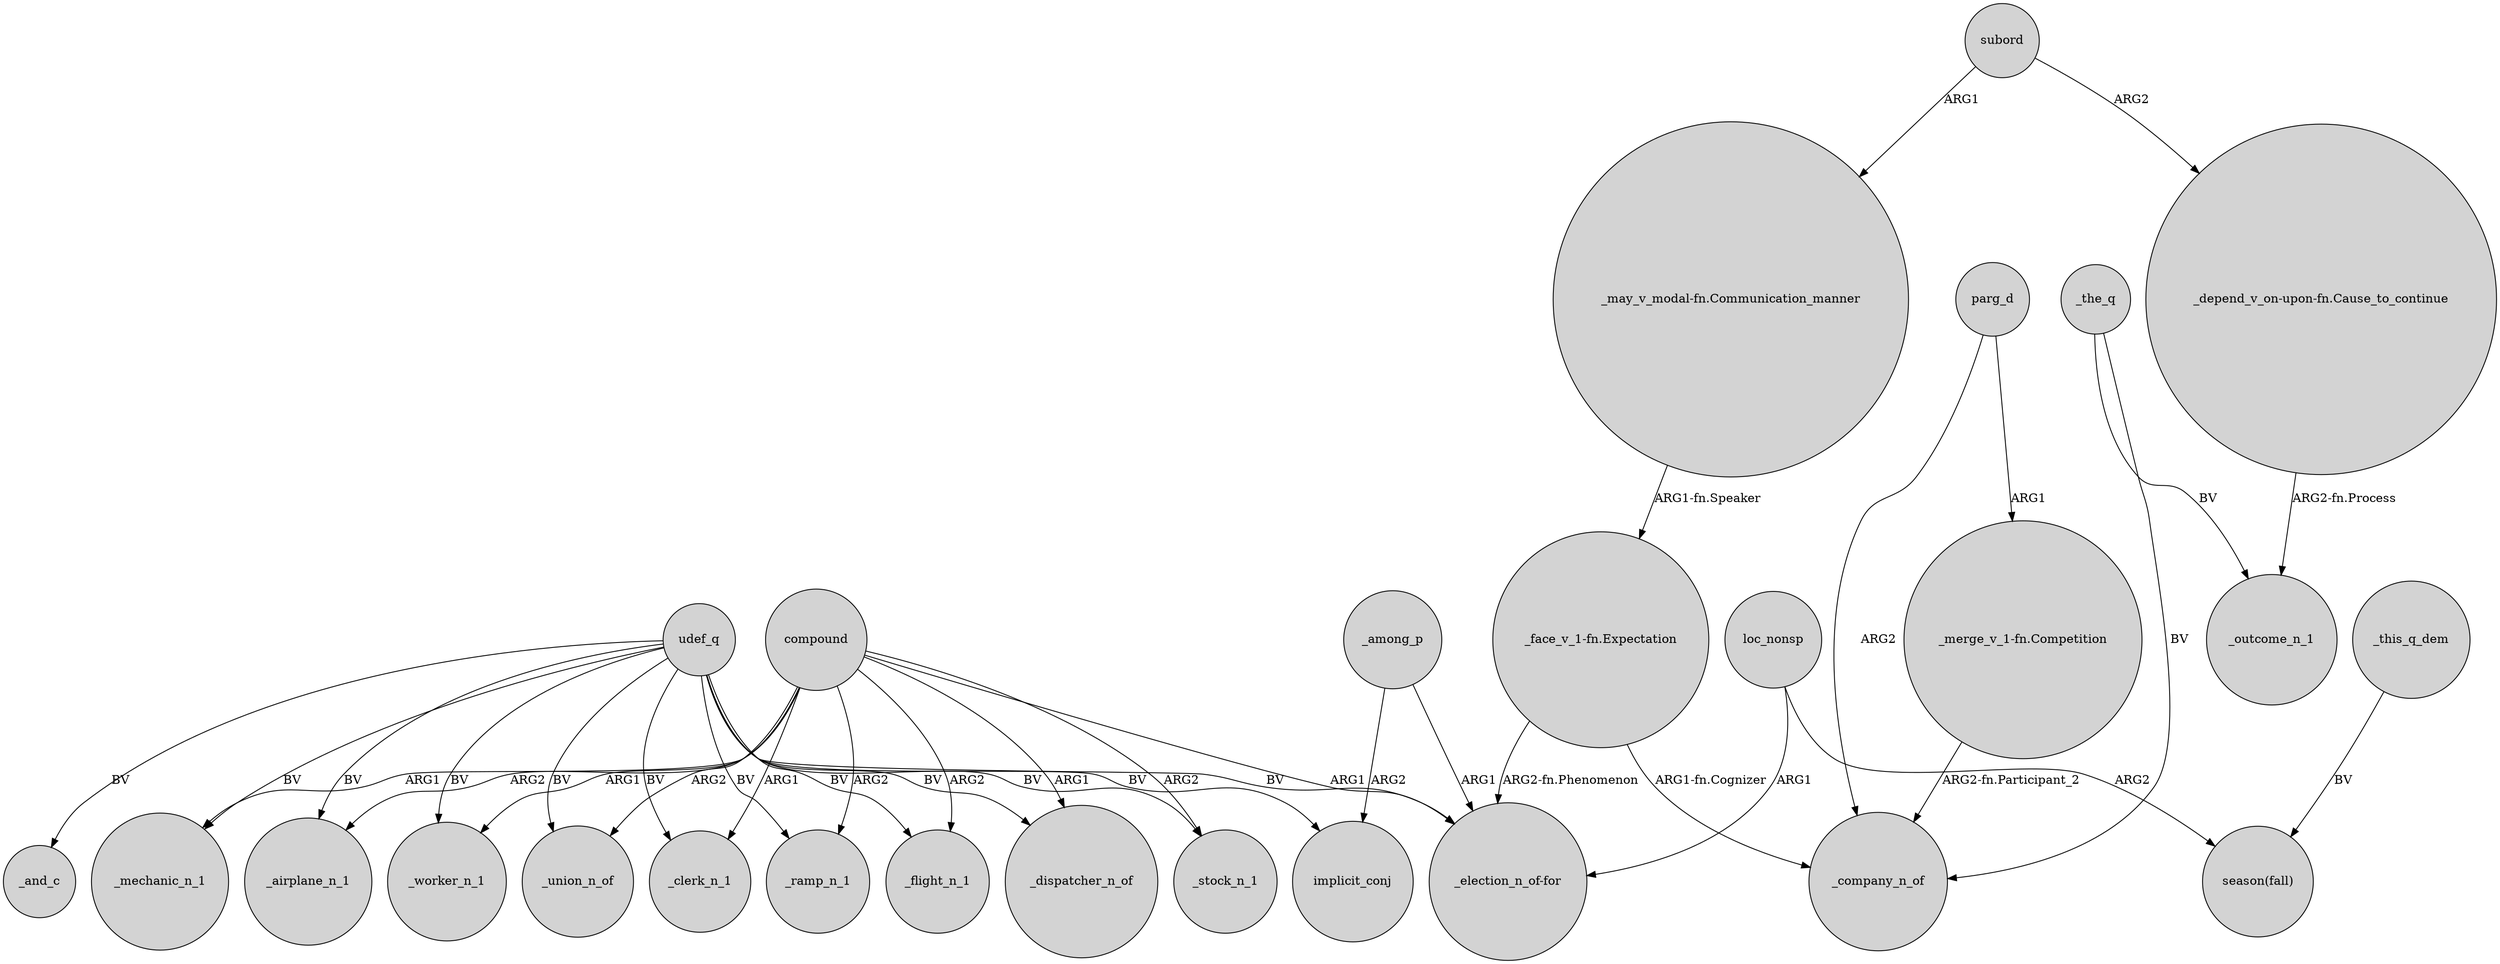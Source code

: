 digraph {
	node [shape=circle style=filled]
	_among_p -> "_election_n_of-for" [label=ARG1]
	udef_q -> _flight_n_1 [label=BV]
	udef_q -> _ramp_n_1 [label=BV]
	compound -> _union_n_of [label=ARG2]
	"_face_v_1-fn.Expectation" -> _company_n_of [label="ARG1-fn.Cognizer"]
	loc_nonsp -> "season(fall)" [label=ARG2]
	udef_q -> "_election_n_of-for" [label=BV]
	parg_d -> _company_n_of [label=ARG2]
	compound -> _airplane_n_1 [label=ARG2]
	loc_nonsp -> "_election_n_of-for" [label=ARG1]
	_this_q_dem -> "season(fall)" [label=BV]
	udef_q -> _and_c [label=BV]
	compound -> _mechanic_n_1 [label=ARG1]
	compound -> _ramp_n_1 [label=ARG2]
	udef_q -> _union_n_of [label=BV]
	compound -> _flight_n_1 [label=ARG2]
	udef_q -> _clerk_n_1 [label=BV]
	udef_q -> _stock_n_1 [label=BV]
	"_depend_v_on-upon-fn.Cause_to_continue" -> _outcome_n_1 [label="ARG2-fn.Process"]
	parg_d -> "_merge_v_1-fn.Competition" [label=ARG1]
	compound -> _worker_n_1 [label=ARG1]
	"_face_v_1-fn.Expectation" -> "_election_n_of-for" [label="ARG2-fn.Phenomenon"]
	subord -> "_depend_v_on-upon-fn.Cause_to_continue" [label=ARG2]
	udef_q -> _worker_n_1 [label=BV]
	"_merge_v_1-fn.Competition" -> _company_n_of [label="ARG2-fn.Participant_2"]
	compound -> "_election_n_of-for" [label=ARG1]
	udef_q -> _airplane_n_1 [label=BV]
	compound -> _stock_n_1 [label=ARG2]
	subord -> "_may_v_modal-fn.Communication_manner" [label=ARG1]
	udef_q -> _mechanic_n_1 [label=BV]
	_among_p -> implicit_conj [label=ARG2]
	compound -> _dispatcher_n_of [label=ARG1]
	_the_q -> _outcome_n_1 [label=BV]
	udef_q -> _dispatcher_n_of [label=BV]
	"_may_v_modal-fn.Communication_manner" -> "_face_v_1-fn.Expectation" [label="ARG1-fn.Speaker"]
	compound -> _clerk_n_1 [label=ARG1]
	_the_q -> _company_n_of [label=BV]
	udef_q -> implicit_conj [label=BV]
}
